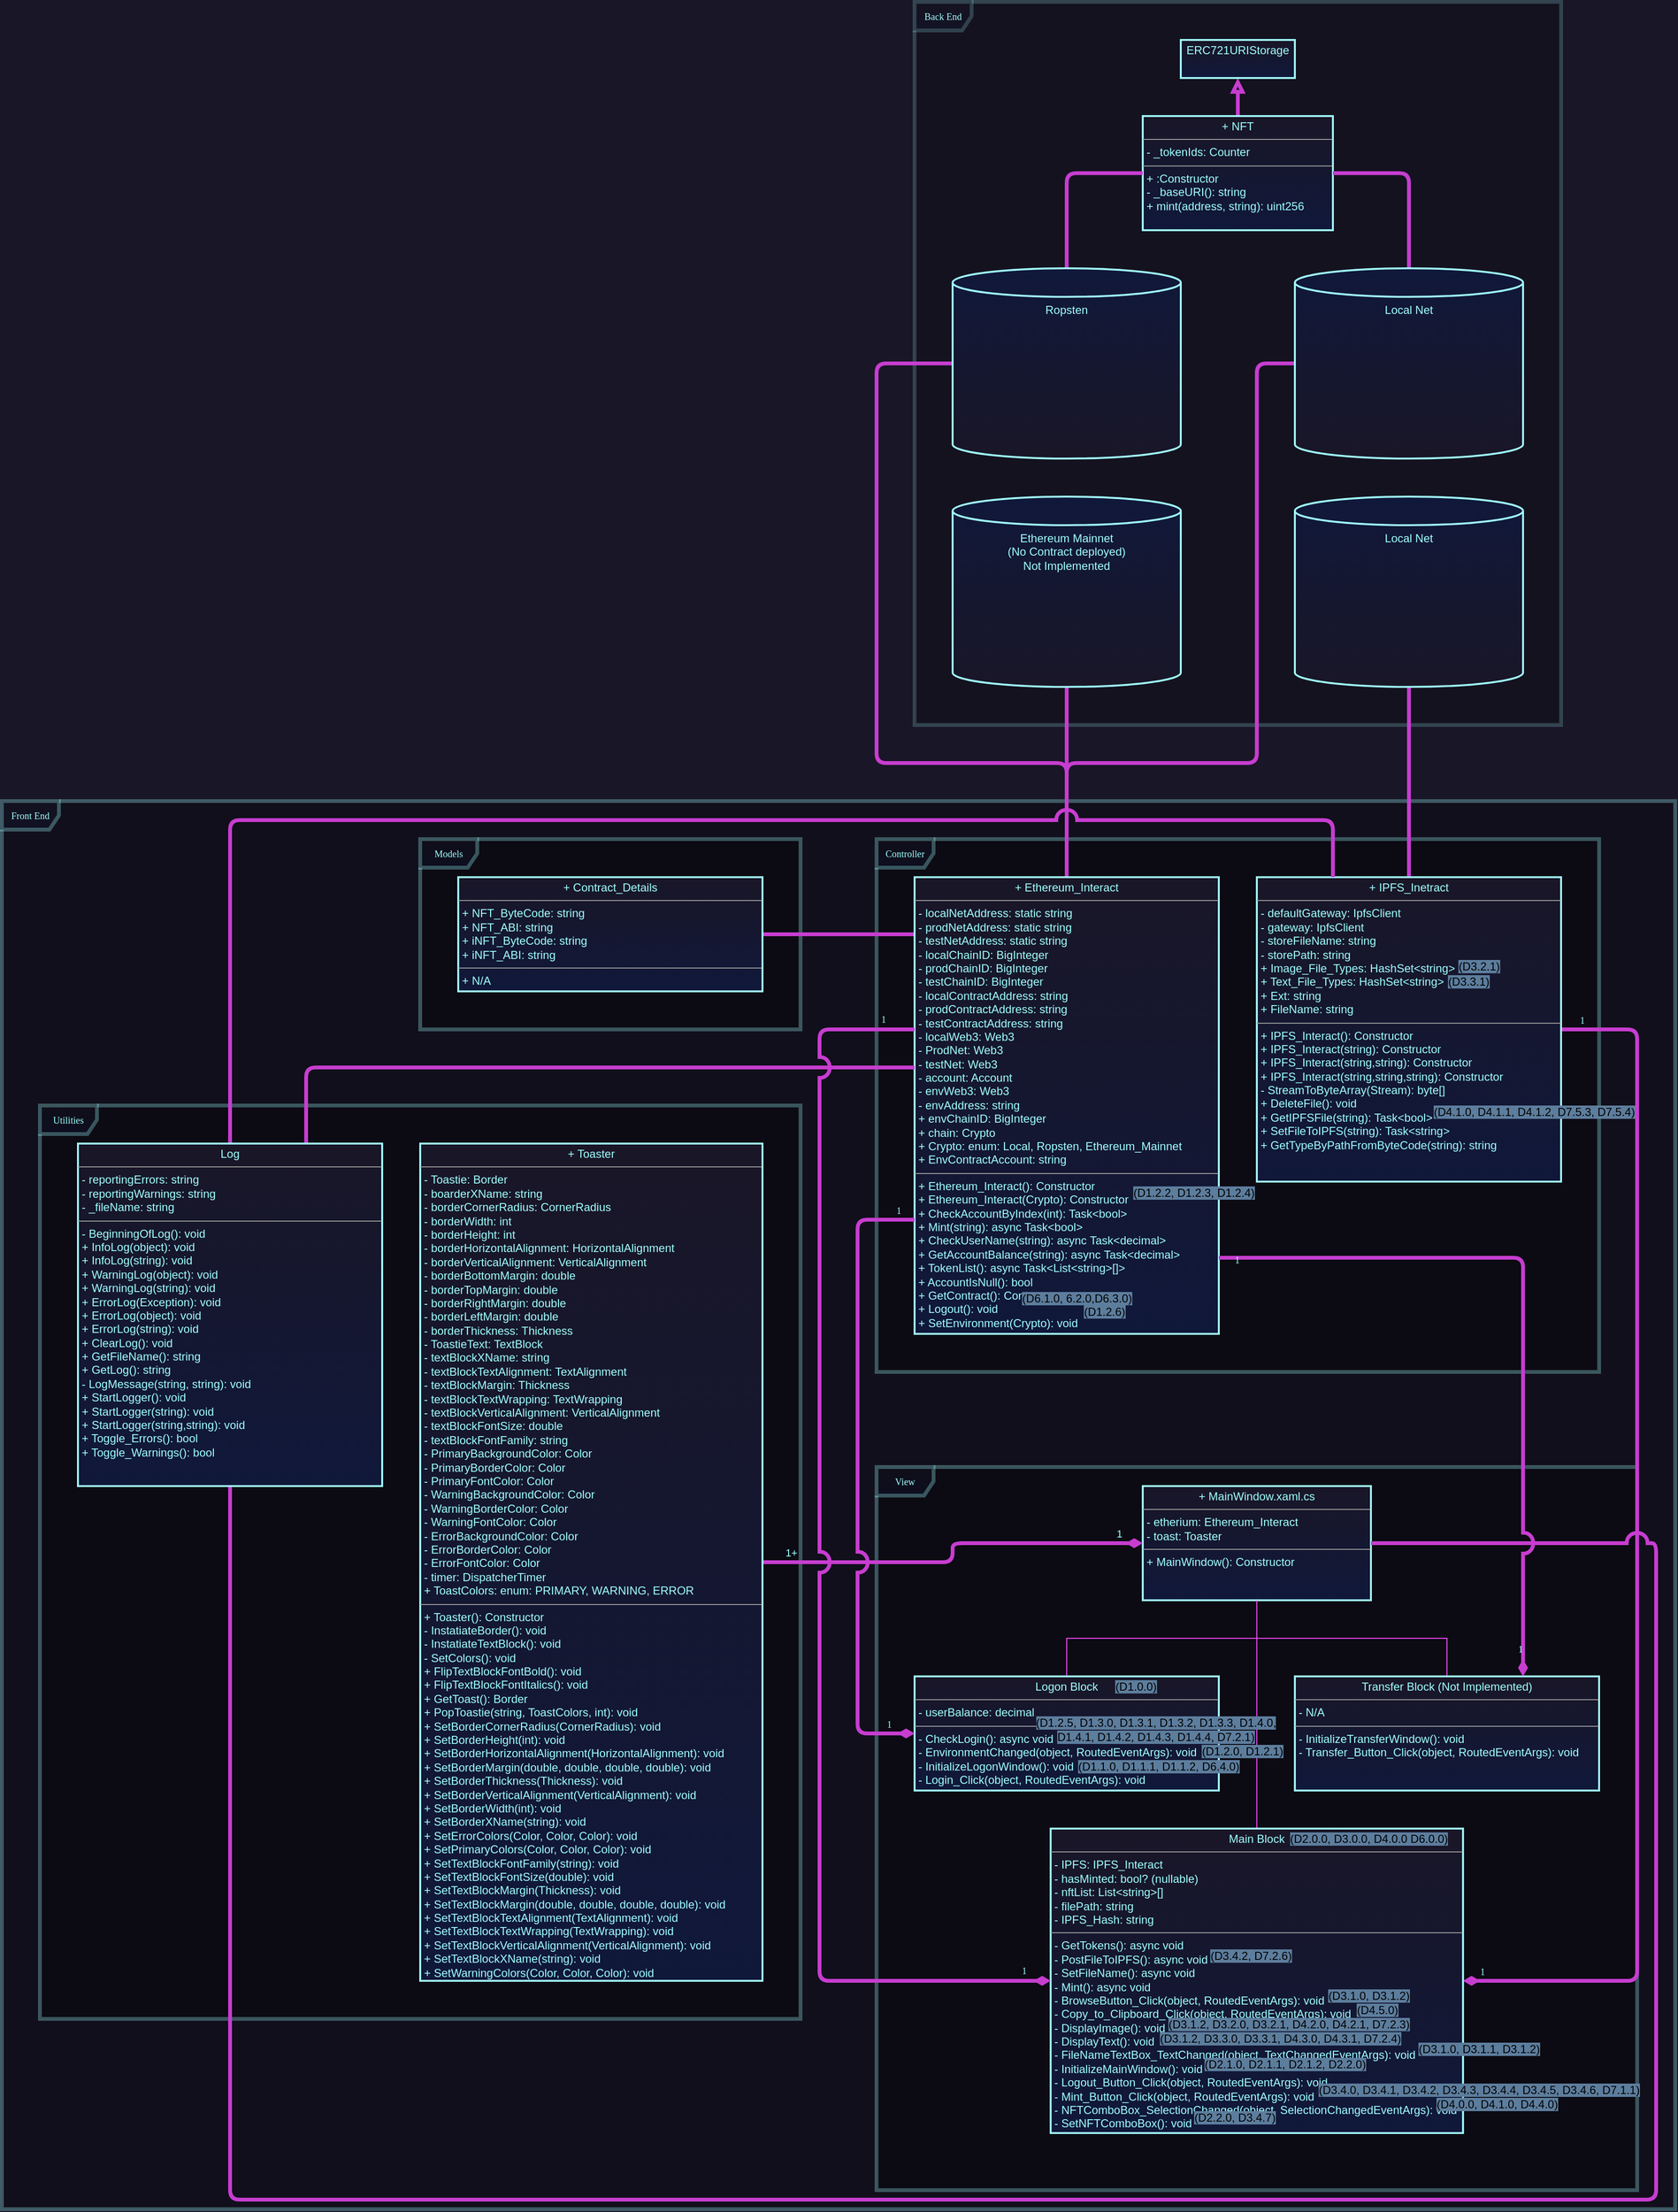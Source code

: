 <mxfile version="15.7.3" type="device"><diagram name="Page-1" id="c4acf3e9-155e-7222-9cf6-157b1a14988f"><mxGraphModel dx="2540" dy="438" grid="1" gridSize="10" guides="1" tooltips="1" connect="1" arrows="1" fold="1" page="1" pageScale="1" pageWidth="1900" pageHeight="2400" background="#191627" math="0" shadow="0"><root><mxCell id="0"/><mxCell id="1" parent="0"/><mxCell id="5egPDgOSKaD1xtSZpJoG-1" value="Front End&lt;span style=&quot;color: rgba(0 , 0 , 0 , 0) ; font-family: monospace ; font-size: 0px&quot;&gt;%3CmxGraphModel%3E%3Croot%3E%3CmxCell%20id%3D%220%22%2F%3E%3CmxCell%20id%3D%221%22%20parent%3D%220%22%2F%3E%3CmxCell%20id%3D%222%22%20value%3D%22UI%22%20style%3D%22shape%3DumlFrame%3BwhiteSpace%3Dwrap%3Bhtml%3D1%3Brounded%3D0%3Bshadow%3D0%3Bcomic%3D0%3BlabelBackgroundColor%3Dnone%3BstrokeWidth%3D1%3BfontFamily%3DVerdana%3BfontSize%3D10%3Balign%3Dcenter%3BgradientDirection%3Dnorth%3BfillColor%3D%2310183a%3BgradientColor%3D%23191627%3BfontColor%3D%23A0FFFF%3BstrokeColor%3D%23A0FFFF%3B%22%20vertex%3D%221%22%20parent%3D%221%22%3E%3CmxGeometry%20width%3D%22800%22%20height%3D%22760%22%20as%3D%22geometry%22%2F%3E%3C%2FmxCell%3E%3C%2Froot%3E%3C%2FmxGraphModel%3E&lt;/span&gt;" style="shape=umlFrame;whiteSpace=wrap;html=1;rounded=0;shadow=0;comic=0;labelBackgroundColor=none;strokeWidth=4;fontFamily=Verdana;fontSize=10;align=center;gradientDirection=north;fillColor=#10183a;gradientColor=#191627;fontColor=#A0FFFF;strokeColor=#A0FFFF;swimlaneFillColor=#000000;opacity=30;" parent="1" vertex="1"><mxGeometry x="-1840" y="880" width="1760" height="1480" as="geometry"/></mxCell><mxCell id="5egPDgOSKaD1xtSZpJoG-5" value="Models" style="shape=umlFrame;whiteSpace=wrap;html=1;rounded=0;shadow=0;comic=0;labelBackgroundColor=none;strokeWidth=4;fontFamily=Verdana;fontSize=10;align=center;gradientDirection=north;fillColor=#10183a;gradientColor=#191627;fontColor=#A0FFFF;strokeColor=#A0FFFF;swimlaneFillColor=#000000;opacity=30;" parent="1" vertex="1"><mxGeometry x="-1400" y="920" width="400" height="200" as="geometry"/></mxCell><mxCell id="5egPDgOSKaD1xtSZpJoG-8" value="Back End" style="shape=umlFrame;whiteSpace=wrap;html=1;rounded=0;shadow=0;comic=0;labelBackgroundColor=none;strokeWidth=4;fontFamily=Verdana;fontSize=10;align=center;gradientDirection=north;fillColor=#10183a;gradientColor=#191627;fontColor=#A0FFFF;strokeColor=#A0FFFF;swimlaneFillColor=#000000;opacity=20;" parent="1" vertex="1"><mxGeometry x="-879.99" y="40" width="680" height="760" as="geometry"/></mxCell><mxCell id="5egPDgOSKaD1xtSZpJoG-2" value="Utilities" style="shape=umlFrame;whiteSpace=wrap;html=1;rounded=0;shadow=0;comic=0;labelBackgroundColor=none;strokeWidth=4;fontFamily=Verdana;fontSize=10;align=center;gradientDirection=north;fillColor=#10183a;gradientColor=#191627;fontColor=#A0FFFF;strokeColor=#A0FFFF;swimlaneFillColor=#000000;opacity=30;" parent="1" vertex="1"><mxGeometry x="-1800" y="1200" width="800" height="960" as="geometry"/></mxCell><mxCell id="5egPDgOSKaD1xtSZpJoG-3" value="Controller" style="shape=umlFrame;whiteSpace=wrap;html=1;rounded=0;shadow=0;comic=0;labelBackgroundColor=none;strokeWidth=4;fontFamily=Verdana;fontSize=10;align=center;gradientDirection=north;fillColor=#10183a;gradientColor=#191627;fontColor=#A0FFFF;strokeColor=#A0FFFF;opacity=30;swimlaneFillColor=#000000;" parent="1" vertex="1"><mxGeometry x="-919.99" y="920" width="759.99" height="560" as="geometry"/></mxCell><mxCell id="17acba5748e5396b-1" value="View" style="shape=umlFrame;whiteSpace=wrap;html=1;rounded=0;shadow=0;comic=0;labelBackgroundColor=none;strokeWidth=4;fontFamily=Verdana;fontSize=10;align=center;gradientDirection=north;fillColor=#10183a;gradientColor=#191627;fontColor=#A0FFFF;strokeColor=#A0FFFF;swimlaneFillColor=#000000;opacity=30;" parent="1" vertex="1"><mxGeometry x="-920" y="1580" width="800" height="760" as="geometry"/></mxCell><mxCell id="vpSH4mZ2LDiEvva17PQO-2" value="" style="edgeStyle=orthogonalEdgeStyle;rounded=0;orthogonalLoop=1;jettySize=auto;html=1;fontColor=#A0FFFF;strokeColor=#f44bff;endArrow=none;endFill=0;" parent="1" source="5d2195bd80daf111-18" target="vpSH4mZ2LDiEvva17PQO-1" edge="1"><mxGeometry relative="1" as="geometry"/></mxCell><mxCell id="5d2195bd80daf111-18" value="&lt;p style=&quot;margin: 0px ; margin-top: 4px ; text-align: center&quot;&gt;+ MainWindow.xaml.cs&lt;br&gt;&lt;/p&gt;&lt;hr size=&quot;1&quot;&gt;&lt;p style=&quot;margin: 0px ; margin-left: 4px&quot;&gt;- etherium: Ethereum_Interact&lt;br&gt;&lt;/p&gt;&lt;p style=&quot;margin: 0px ; margin-left: 4px&quot;&gt;- toast: Toaster&lt;br&gt;&lt;/p&gt;&lt;hr size=&quot;1&quot;&gt;&lt;p style=&quot;margin: 0px ; margin-left: 4px&quot;&gt;+ MainWindow(): Constructor&lt;/p&gt;" style="verticalAlign=top;align=left;overflow=fill;fontSize=12;fontFamily=Helvetica;html=1;rounded=0;shadow=0;comic=0;labelBackgroundColor=none;strokeWidth=2;gradientDirection=north;fillColor=#10183a;gradientColor=#191627;fontColor=#A0FFFF;strokeColor=#A0FFFF;" parent="1" vertex="1"><mxGeometry x="-640" y="1600" width="240" height="120" as="geometry"/></mxCell><mxCell id="vpSH4mZ2LDiEvva17PQO-1" value="&lt;p style=&quot;margin: 0px ; margin-top: 4px ; text-align: center&quot;&gt;Logon Block&lt;/p&gt;&lt;hr size=&quot;1&quot;&gt;&lt;p style=&quot;margin: 0px ; margin-left: 4px&quot;&gt;- userBalance: decimal&lt;/p&gt;&lt;hr size=&quot;1&quot;&gt;&lt;p style=&quot;margin: 0px ; margin-left: 4px&quot;&gt;&lt;span&gt;- CheckLogin(): async void&lt;/span&gt;&lt;br&gt;&lt;/p&gt;&lt;p style=&quot;margin: 0px ; margin-left: 4px&quot;&gt;- EnvironmentChanged(object, RoutedEventArgs): void&lt;/p&gt;&lt;p style=&quot;margin: 0px 0px 0px 4px&quot;&gt;- InitializeLogonWindow(): void&lt;/p&gt;&lt;p style=&quot;margin: 0px 0px 0px 4px&quot;&gt;- Login_Click(object, RoutedEventArgs): void&lt;/p&gt;" style="verticalAlign=top;align=left;overflow=fill;fontSize=12;fontFamily=Helvetica;html=1;rounded=0;shadow=0;comic=0;labelBackgroundColor=none;strokeWidth=2;gradientDirection=north;fillColor=#10183a;gradientColor=#191627;fontColor=#A0FFFF;strokeColor=#A0FFFF;" parent="1" vertex="1"><mxGeometry x="-880" y="1800" width="320" height="120" as="geometry"/></mxCell><mxCell id="vpSH4mZ2LDiEvva17PQO-6" style="edgeStyle=orthogonalEdgeStyle;rounded=0;orthogonalLoop=1;jettySize=auto;html=1;fontColor=#A0FFFF;strokeColor=#f44bff;endArrow=none;endFill=0;" parent="1" source="5d2195bd80daf111-18" target="vpSH4mZ2LDiEvva17PQO-4" edge="1"><mxGeometry relative="1" as="geometry"/></mxCell><mxCell id="5egPDgOSKaD1xtSZpJoG-22" style="edgeStyle=orthogonalEdgeStyle;comic=0;sketch=0;jumpStyle=arc;jumpSize=16;orthogonalLoop=1;jettySize=auto;html=1;shadow=0;labelBackgroundColor=none;fontColor=#A0FFFF;endArrow=diamondThin;endFill=1;strokeColor=#C73DD0;strokeWidth=4;" parent="1" source="vpSH4mZ2LDiEvva17PQO-11" target="vpSH4mZ2LDiEvva17PQO-4" edge="1"><mxGeometry relative="1" as="geometry"><mxPoint x="-50" y="1120" as="sourcePoint"/><Array as="points"><mxPoint x="-120" y="1120"/><mxPoint x="-120" y="2120"/></Array></mxGeometry></mxCell><mxCell id="5egPDgOSKaD1xtSZpJoG-23" value="1" style="edgeLabel;html=1;align=center;verticalAlign=middle;resizable=0;points=[];fontSize=10;fontFamily=Verdana;fontColor=#A0FFFF;labelBackgroundColor=none;" parent="5egPDgOSKaD1xtSZpJoG-22" vertex="1" connectable="0"><mxGeometry x="-0.966" relative="1" as="geometry"><mxPoint y="-10" as="offset"/></mxGeometry></mxCell><mxCell id="5egPDgOSKaD1xtSZpJoG-24" value="1" style="edgeLabel;html=1;align=center;verticalAlign=middle;resizable=0;points=[];fontSize=10;fontFamily=Verdana;fontColor=#A0FFFF;labelBackgroundColor=none;" parent="5egPDgOSKaD1xtSZpJoG-22" vertex="1" connectable="0"><mxGeometry x="0.981" y="-1" relative="1" as="geometry"><mxPoint x="8" y="-9" as="offset"/></mxGeometry></mxCell><mxCell id="vpSH4mZ2LDiEvva17PQO-4" value="&lt;p style=&quot;margin: 0px ; margin-top: 4px ; text-align: center&quot;&gt;Main Block&lt;/p&gt;&lt;hr size=&quot;1&quot;&gt;&lt;p style=&quot;margin: 0px ; margin-left: 4px&quot;&gt;- IPFS: IPFS_Interact&lt;/p&gt;&lt;p style=&quot;margin: 0px ; margin-left: 4px&quot;&gt;- hasMinted: bool? (nullable)&lt;/p&gt;&lt;p style=&quot;margin: 0px ; margin-left: 4px&quot;&gt;- nftList: List&amp;lt;string&amp;gt;[]&lt;/p&gt;&lt;p style=&quot;margin: 0px ; margin-left: 4px&quot;&gt;- filePath: string&lt;br&gt;&lt;/p&gt;&lt;p style=&quot;margin: 0px ; margin-left: 4px&quot;&gt;- IPFS_Hash: string&lt;/p&gt;&lt;hr size=&quot;1&quot;&gt;&lt;p style=&quot;margin: 0px ; margin-left: 4px&quot;&gt;- GetTokens(): async void&lt;span&gt;&lt;br&gt;&lt;/span&gt;&lt;/p&gt;&lt;p style=&quot;margin: 0px ; margin-left: 4px&quot;&gt;- PostFileToIPFS(): async void&lt;/p&gt;&lt;p style=&quot;margin: 0px ; margin-left: 4px&quot;&gt;- SetFileName(): async void&lt;br&gt;&lt;/p&gt;&lt;p style=&quot;margin: 0px ; margin-left: 4px&quot;&gt;- Mint(): async void&lt;/p&gt;&lt;p style=&quot;margin: 0px ; margin-left: 4px&quot;&gt;&lt;span&gt;- BrowseButton_Click(object, RoutedEventArgs): void&lt;/span&gt;&lt;br&gt;&lt;/p&gt;&lt;p style=&quot;margin: 0px ; margin-left: 4px&quot;&gt;&lt;span&gt;- Copy_to_Clipboard_Click(object, RoutedEventArgs): void&lt;/span&gt;&lt;/p&gt;&lt;p style=&quot;margin: 0px 0px 0px 4px&quot;&gt;- DisplayImage(): void&lt;/p&gt;&lt;p style=&quot;margin: 0px 0px 0px 4px&quot;&gt;- DisplayText(): void&lt;/p&gt;&lt;p style=&quot;margin: 0px 0px 0px 4px&quot;&gt;- FileNameTextBox_TextChanged(object, TextChangedEventArgs): void&lt;/p&gt;&lt;p style=&quot;margin: 0px ; margin-left: 4px&quot;&gt;- InitializeMainWindow(): void&lt;/p&gt;&lt;p style=&quot;margin: 0px ; margin-left: 4px&quot;&gt;- Logout_Button_Click(object, RoutedEventArgs): void&lt;/p&gt;&lt;p style=&quot;margin: 0px ; margin-left: 4px&quot;&gt;- Mint_Button_Click(object, RoutedEventArgs): void&lt;/p&gt;&lt;p style=&quot;margin: 0px ; margin-left: 4px&quot;&gt;&lt;span&gt;- NFTComboBox_SelectionChanged(object,&amp;nbsp;SelectionChangedEventArgs): void&lt;/span&gt;&lt;br&gt;&lt;/p&gt;&lt;p style=&quot;margin: 0px ; margin-left: 4px&quot;&gt;- SetNFTComboBox(): void&lt;/p&gt;" style="verticalAlign=top;align=left;overflow=fill;fontSize=12;fontFamily=Helvetica;html=1;rounded=0;shadow=0;comic=0;labelBackgroundColor=none;strokeWidth=2;gradientDirection=north;fillColor=#10183a;gradientColor=#191627;fontColor=#A0FFFF;strokeColor=#A0FFFF;" parent="1" vertex="1"><mxGeometry x="-736.87" y="1960" width="433.75" height="320" as="geometry"/></mxCell><mxCell id="vpSH4mZ2LDiEvva17PQO-8" style="edgeStyle=orthogonalEdgeStyle;rounded=0;orthogonalLoop=1;jettySize=auto;html=1;fontColor=#A0FFFF;strokeColor=#f44bff;endArrow=none;endFill=0;" parent="1" source="5d2195bd80daf111-18" target="vpSH4mZ2LDiEvva17PQO-7" edge="1"><mxGeometry relative="1" as="geometry"/></mxCell><mxCell id="vpSH4mZ2LDiEvva17PQO-7" value="&lt;p style=&quot;margin: 0px ; margin-top: 4px ; text-align: center&quot;&gt;Transfer Block (Not Implemented)&lt;/p&gt;&lt;hr size=&quot;1&quot;&gt;&lt;p style=&quot;margin: 0px ; margin-left: 4px&quot;&gt;- N/A&lt;/p&gt;&lt;hr size=&quot;1&quot;&gt;&lt;p style=&quot;margin: 0px ; margin-left: 4px&quot;&gt;- InitializeTransferWindow(): void&lt;/p&gt;&lt;p style=&quot;margin: 0px ; margin-left: 4px&quot;&gt;- Transfer_Button_Click(object, RoutedEventArgs): void&lt;br&gt;&lt;/p&gt;" style="verticalAlign=top;align=left;overflow=fill;fontSize=12;fontFamily=Helvetica;html=1;rounded=0;shadow=0;comic=0;labelBackgroundColor=none;strokeWidth=2;gradientDirection=north;fillColor=#10183a;gradientColor=#191627;fontColor=#A0FFFF;strokeColor=#A0FFFF;" parent="1" vertex="1"><mxGeometry x="-480" y="1800" width="320" height="120" as="geometry"/></mxCell><mxCell id="5egPDgOSKaD1xtSZpJoG-27" style="edgeStyle=orthogonalEdgeStyle;comic=0;sketch=0;jumpStyle=arc;jumpSize=16;orthogonalLoop=1;jettySize=auto;html=1;shadow=0;labelBackgroundColor=none;fontColor=#A0FFFF;endArrow=none;endFill=0;strokeColor=#C73DD0;strokeWidth=4;" parent="1" source="vpSH4mZ2LDiEvva17PQO-9" target="vpSH4mZ2LDiEvva17PQO-10" edge="1"><mxGeometry relative="1" as="geometry"><Array as="points"><mxPoint x="-910" y="1020"/><mxPoint x="-910" y="1020"/></Array></mxGeometry></mxCell><mxCell id="vpSH4mZ2LDiEvva17PQO-9" value="&lt;p style=&quot;margin: 0px ; margin-top: 4px ; text-align: center&quot;&gt;+ Contract_Details&lt;/p&gt;&lt;hr size=&quot;1&quot;&gt;&lt;p style=&quot;margin: 0px ; margin-left: 4px&quot;&gt;+ NFT_ByteCode: string&lt;/p&gt;&lt;p style=&quot;margin: 0px ; margin-left: 4px&quot;&gt;+ NFT_ABI: string&lt;/p&gt;&lt;p style=&quot;margin: 0px ; margin-left: 4px&quot;&gt;+ iNFT_ByteCode: string&lt;/p&gt;&lt;p style=&quot;margin: 0px ; margin-left: 4px&quot;&gt;+ iNFT_ABI: string&lt;/p&gt;&lt;hr size=&quot;1&quot;&gt;&lt;p style=&quot;margin: 0px ; margin-left: 4px&quot;&gt;+ N/A&lt;/p&gt;" style="verticalAlign=top;align=left;overflow=fill;fontSize=12;fontFamily=Helvetica;html=1;rounded=0;shadow=0;comic=0;labelBackgroundColor=none;strokeWidth=2;gradientDirection=north;fillColor=#10183a;gradientColor=#191627;fontColor=#A0FFFF;strokeColor=#A0FFFF;" parent="1" vertex="1"><mxGeometry x="-1360" y="960" width="320" height="120" as="geometry"/></mxCell><mxCell id="5egPDgOSKaD1xtSZpJoG-28" style="edgeStyle=orthogonalEdgeStyle;comic=0;sketch=0;jumpStyle=arc;jumpSize=16;orthogonalLoop=1;jettySize=auto;html=1;shadow=0;labelBackgroundColor=none;fontColor=#A0FFFF;endArrow=none;endFill=0;strokeColor=#C73DD0;strokeWidth=4;" parent="1" source="vpSH4mZ2LDiEvva17PQO-10" target="5egPDgOSKaD1xtSZpJoG-6" edge="1"><mxGeometry relative="1" as="geometry"/></mxCell><mxCell id="5egPDgOSKaD1xtSZpJoG-29" style="edgeStyle=orthogonalEdgeStyle;comic=0;sketch=0;jumpStyle=arc;jumpSize=16;orthogonalLoop=1;jettySize=auto;html=1;shadow=0;labelBackgroundColor=none;fontColor=#A0FFFF;endArrow=none;endFill=0;strokeColor=#C73DD0;strokeWidth=4;" parent="1" source="vpSH4mZ2LDiEvva17PQO-10" target="5egPDgOSKaD1xtSZpJoG-37" edge="1"><mxGeometry relative="1" as="geometry"><mxPoint x="-839.99" y="420" as="targetPoint"/><Array as="points"><mxPoint x="-720" y="840"/><mxPoint x="-920" y="840"/><mxPoint x="-920" y="420"/></Array></mxGeometry></mxCell><mxCell id="5egPDgOSKaD1xtSZpJoG-30" style="edgeStyle=orthogonalEdgeStyle;comic=0;sketch=0;jumpStyle=arc;jumpSize=16;orthogonalLoop=1;jettySize=auto;html=1;shadow=0;labelBackgroundColor=none;fontColor=#A0FFFF;endArrow=none;endFill=0;strokeColor=#C73DD0;strokeWidth=4;" parent="1" source="vpSH4mZ2LDiEvva17PQO-10" target="5egPDgOSKaD1xtSZpJoG-38" edge="1"><mxGeometry relative="1" as="geometry"><mxPoint x="-479.99" y="420" as="targetPoint"/><Array as="points"><mxPoint x="-720" y="840"/><mxPoint x="-520" y="840"/><mxPoint x="-520" y="420"/></Array></mxGeometry></mxCell><mxCell id="vpSH4mZ2LDiEvva17PQO-10" value="&lt;p style=&quot;margin: 0px ; margin-top: 4px ; text-align: center&quot;&gt;+ Ethereum_Interact&lt;/p&gt;&lt;hr size=&quot;1&quot;&gt;&lt;p style=&quot;margin: 0px ; margin-left: 4px&quot;&gt;- localNetAddress: static string&lt;/p&gt;&lt;p style=&quot;margin: 0px ; margin-left: 4px&quot;&gt;- prodNetAddress: static string&lt;/p&gt;&lt;p style=&quot;margin: 0px ; margin-left: 4px&quot;&gt;- testNetAddress: static string&lt;/p&gt;&lt;p style=&quot;margin: 0px ; margin-left: 4px&quot;&gt;- localChainID: BigInteger&lt;/p&gt;&lt;p style=&quot;margin: 0px ; margin-left: 4px&quot;&gt;- prodChainID: BigInteger&lt;/p&gt;&lt;p style=&quot;margin: 0px ; margin-left: 4px&quot;&gt;- testChainID: BigInteger&lt;/p&gt;&lt;p style=&quot;margin: 0px ; margin-left: 4px&quot;&gt;- localContractAddress: string&lt;/p&gt;&lt;p style=&quot;margin: 0px ; margin-left: 4px&quot;&gt;- prodContractAddress: string&lt;/p&gt;&lt;p style=&quot;margin: 0px ; margin-left: 4px&quot;&gt;- testContractAddress: string&lt;/p&gt;&lt;p style=&quot;margin: 0px ; margin-left: 4px&quot;&gt;- localWeb3: Web3&lt;/p&gt;&lt;p style=&quot;margin: 0px ; margin-left: 4px&quot;&gt;- ProdNet: Web3&lt;/p&gt;&lt;p style=&quot;margin: 0px ; margin-left: 4px&quot;&gt;- testNet: Web3&lt;/p&gt;&lt;p style=&quot;margin: 0px ; margin-left: 4px&quot;&gt;- account: Account&lt;/p&gt;&lt;p style=&quot;margin: 0px ; margin-left: 4px&quot;&gt;- envWeb3: Web3&lt;/p&gt;&lt;p style=&quot;margin: 0px ; margin-left: 4px&quot;&gt;- envAddress: string&lt;/p&gt;&lt;p style=&quot;margin: 0px ; margin-left: 4px&quot;&gt;+ envChainID: BigInteger&lt;/p&gt;&lt;p style=&quot;margin: 0px ; margin-left: 4px&quot;&gt;+ chain: Crypto&lt;/p&gt;&lt;p style=&quot;margin: 0px ; margin-left: 4px&quot;&gt;+ Crypto: enum: Local, Ropsten, Ethereum_Mainnet&lt;/p&gt;&lt;p style=&quot;margin: 0px ; margin-left: 4px&quot;&gt;+ EnvContractAccount: string&lt;/p&gt;&lt;hr size=&quot;1&quot;&gt;&lt;p style=&quot;margin: 0px ; margin-left: 4px&quot;&gt;+ Ethereum_Interact(): Constructor&lt;/p&gt;&lt;p style=&quot;margin: 0px ; margin-left: 4px&quot;&gt;+ Ethereum_Interact(Crypto): Constructor&lt;/p&gt;&lt;p style=&quot;margin: 0px ; margin-left: 4px&quot;&gt;+ CheckAccountByIndex(int): Task&amp;lt;bool&amp;gt;&lt;/p&gt;&lt;p style=&quot;margin: 0px ; margin-left: 4px&quot;&gt;+ Mint(string): async Task&amp;lt;bool&amp;gt;&lt;/p&gt;&lt;p style=&quot;margin: 0px ; margin-left: 4px&quot;&gt;+ CheckUserName(string): async&amp;nbsp;Task&amp;lt;decimal&amp;gt;&lt;/p&gt;&lt;p style=&quot;margin: 0px ; margin-left: 4px&quot;&gt;+ GetAccountBalance(string): async&amp;nbsp;Task&amp;lt;decimal&amp;gt;&lt;/p&gt;&lt;p style=&quot;margin: 0px ; margin-left: 4px&quot;&gt;+ TokenList(): async&amp;nbsp;Task&amp;lt;List&amp;lt;string&amp;gt;[]&amp;gt;&lt;/p&gt;&lt;p style=&quot;margin: 0px ; margin-left: 4px&quot;&gt;+ AccountIsNull(): bool&lt;/p&gt;&lt;p style=&quot;margin: 0px ; margin-left: 4px&quot;&gt;+ GetContract(): Contract&lt;/p&gt;&lt;p style=&quot;margin: 0px ; margin-left: 4px&quot;&gt;+ Logout(): void&lt;/p&gt;&lt;p style=&quot;margin: 0px ; margin-left: 4px&quot;&gt;+ SetEnvironment(Crypto): void&lt;/p&gt;" style="verticalAlign=top;align=left;overflow=fill;fontSize=12;fontFamily=Helvetica;html=1;rounded=0;shadow=0;comic=0;labelBackgroundColor=none;strokeWidth=2;gradientDirection=north;fillColor=#10183a;gradientColor=#191627;fontColor=#A0FFFF;strokeColor=#A0FFFF;" parent="1" vertex="1"><mxGeometry x="-880" y="960" width="320" height="480" as="geometry"/></mxCell><mxCell id="5egPDgOSKaD1xtSZpJoG-42" style="edgeStyle=orthogonalEdgeStyle;comic=0;sketch=0;jumpStyle=arc;jumpSize=16;orthogonalLoop=1;jettySize=auto;html=1;shadow=0;labelBackgroundColor=none;fontColor=none;endArrow=none;endFill=0;strokeColor=#C73DD0;strokeWidth=4;" parent="1" source="vpSH4mZ2LDiEvva17PQO-11" target="5egPDgOSKaD1xtSZpJoG-41" edge="1"><mxGeometry relative="1" as="geometry"/></mxCell><mxCell id="vpSH4mZ2LDiEvva17PQO-11" value="&lt;p style=&quot;margin: 0px ; margin-top: 4px ; text-align: center&quot;&gt;+ IPFS_Inetract&lt;/p&gt;&lt;hr size=&quot;1&quot;&gt;&lt;p style=&quot;margin: 0px ; margin-left: 4px&quot;&gt;- defaultGateway: IpfsClient&lt;/p&gt;&lt;p style=&quot;margin: 0px ; margin-left: 4px&quot;&gt;- gateway: IpfsClient&lt;/p&gt;&lt;p style=&quot;margin: 0px ; margin-left: 4px&quot;&gt;- storeFileName: string&lt;/p&gt;&lt;p style=&quot;margin: 0px ; margin-left: 4px&quot;&gt;- storePath: string&lt;/p&gt;&lt;p style=&quot;margin: 0px ; margin-left: 4px&quot;&gt;+ Image_File_Types: HashSet&amp;lt;string&amp;gt;&lt;/p&gt;&lt;p style=&quot;margin: 0px ; margin-left: 4px&quot;&gt;+ Text_File_Types: HashSet&amp;lt;string&amp;gt;&lt;/p&gt;&lt;p style=&quot;margin: 0px ; margin-left: 4px&quot;&gt;+ Ext: string&lt;/p&gt;&lt;p style=&quot;margin: 0px ; margin-left: 4px&quot;&gt;+ FileName: string&lt;/p&gt;&lt;hr size=&quot;1&quot;&gt;&lt;p style=&quot;margin: 0px ; margin-left: 4px&quot;&gt;+ IPFS_Interact():&amp;nbsp;Constructor&lt;/p&gt;&lt;p style=&quot;margin: 0px ; margin-left: 4px&quot;&gt;+ IPFS_Interact(string): Constructor&lt;/p&gt;&lt;p style=&quot;margin: 0px ; margin-left: 4px&quot;&gt;+ IPFS_Interact(string,string): Constructor&lt;/p&gt;&lt;p style=&quot;margin: 0px ; margin-left: 4px&quot;&gt;+ IPFS_Interact(string,string,string): Constructor&lt;/p&gt;&lt;p style=&quot;margin: 0px ; margin-left: 4px&quot;&gt;- StreamToByteArray(Stream): byte[]&lt;/p&gt;&lt;p style=&quot;margin: 0px ; margin-left: 4px&quot;&gt;+ DeleteFile(): void&lt;/p&gt;&lt;p style=&quot;margin: 0px ; margin-left: 4px&quot;&gt;+ GetIPFSFile(string): Task&amp;lt;bool&amp;gt;&lt;/p&gt;&lt;p style=&quot;margin: 0px ; margin-left: 4px&quot;&gt;+ SetFileToIPFS(string): Task&amp;lt;string&amp;gt;&lt;/p&gt;&lt;p style=&quot;margin: 0px ; margin-left: 4px&quot;&gt;+ GetTypeByPathFromByteCode(string): string&lt;/p&gt;" style="verticalAlign=top;align=left;overflow=fill;fontSize=12;fontFamily=Helvetica;html=1;rounded=0;shadow=0;comic=0;labelBackgroundColor=none;strokeWidth=2;gradientDirection=north;fillColor=#10183a;gradientColor=#191627;fontColor=#A0FFFF;strokeColor=#A0FFFF;" parent="1" vertex="1"><mxGeometry x="-520" y="960" width="320" height="320" as="geometry"/></mxCell><mxCell id="5egPDgOSKaD1xtSZpJoG-9" style="edgeStyle=orthogonalEdgeStyle;rounded=1;orthogonalLoop=1;jettySize=auto;html=1;fontColor=#A0FFFF;endArrow=diamondThin;endFill=1;strokeWidth=4;strokeColor=#C73DD0;comic=0;noJump=0;flowAnimation=0;ignoreEdge=0;backgroundOutline=0;metaEdit=0;jumpStyle=none;sketch=0;shadow=0;" parent="1" source="vpSH4mZ2LDiEvva17PQO-12" target="5d2195bd80daf111-18" edge="1"><mxGeometry relative="1" as="geometry"/></mxCell><mxCell id="5egPDgOSKaD1xtSZpJoG-10" value="1+" style="edgeLabel;html=1;align=center;verticalAlign=middle;resizable=0;points=[];fontColor=#A0FFFF;labelBackgroundColor=none;" parent="5egPDgOSKaD1xtSZpJoG-9" vertex="1" connectable="0"><mxGeometry x="-0.812" y="5" relative="1" as="geometry"><mxPoint x="-10" y="-5" as="offset"/></mxGeometry></mxCell><mxCell id="5egPDgOSKaD1xtSZpJoG-11" value="1" style="edgeLabel;html=1;align=center;verticalAlign=middle;resizable=0;points=[];fontColor=#A0FFFF;labelBackgroundColor=none;" parent="5egPDgOSKaD1xtSZpJoG-9" vertex="1" connectable="0"><mxGeometry x="0.879" y="-1" relative="1" as="geometry"><mxPoint y="-11" as="offset"/></mxGeometry></mxCell><mxCell id="vpSH4mZ2LDiEvva17PQO-12" value="&lt;p style=&quot;margin: 0px ; margin-top: 4px ; text-align: center&quot;&gt;+ Toaster&lt;/p&gt;&lt;hr size=&quot;1&quot;&gt;&lt;p style=&quot;margin: 0px ; margin-left: 4px&quot;&gt;- Toastie: Border&lt;/p&gt;&lt;p style=&quot;margin: 0px ; margin-left: 4px&quot;&gt;- boarderXName: string&lt;/p&gt;&lt;p style=&quot;margin: 0px ; margin-left: 4px&quot;&gt;- borderCornerRadius: CornerRadius&lt;/p&gt;&lt;p style=&quot;margin: 0px ; margin-left: 4px&quot;&gt;- borderWidth: int&lt;/p&gt;&lt;p style=&quot;margin: 0px ; margin-left: 4px&quot;&gt;- borderHeight: int&lt;/p&gt;&lt;p style=&quot;margin: 0px ; margin-left: 4px&quot;&gt;- borderHorizontalAlignment: HorizontalAlignment&lt;/p&gt;&lt;p style=&quot;margin: 0px ; margin-left: 4px&quot;&gt;- borderVerticalAlignment: VerticalAlignment&lt;/p&gt;&lt;p style=&quot;margin: 0px ; margin-left: 4px&quot;&gt;- borderBottomMargin: double&lt;/p&gt;&lt;p style=&quot;margin: 0px ; margin-left: 4px&quot;&gt;- borderTopMargin: double&lt;/p&gt;&lt;p style=&quot;margin: 0px ; margin-left: 4px&quot;&gt;- borderRightMargin: double&lt;/p&gt;&lt;p style=&quot;margin: 0px ; margin-left: 4px&quot;&gt;- borderLeftMargin: double&lt;/p&gt;&lt;p style=&quot;margin: 0px ; margin-left: 4px&quot;&gt;- borderThickness: Thickness&lt;/p&gt;&lt;p style=&quot;margin: 0px ; margin-left: 4px&quot;&gt;- ToastieText: TextBlock&lt;/p&gt;&lt;p style=&quot;margin: 0px ; margin-left: 4px&quot;&gt;- textBlockXName: string&lt;/p&gt;&lt;p style=&quot;margin: 0px ; margin-left: 4px&quot;&gt;- textBlockTextAlignment: TextAlignment&lt;/p&gt;&lt;p style=&quot;margin: 0px ; margin-left: 4px&quot;&gt;- textBlockMargin: Thickness&lt;/p&gt;&lt;p style=&quot;margin: 0px ; margin-left: 4px&quot;&gt;- textBlockTextWrapping: TextWrapping&lt;/p&gt;&lt;p style=&quot;margin: 0px ; margin-left: 4px&quot;&gt;- textBlockVerticalAlignment: VerticalAlignment&lt;/p&gt;&lt;p style=&quot;margin: 0px ; margin-left: 4px&quot;&gt;- textBlockFontSize: double&lt;/p&gt;&lt;p style=&quot;margin: 0px ; margin-left: 4px&quot;&gt;- textBlockFontFamily: string&lt;/p&gt;&lt;p style=&quot;margin: 0px ; margin-left: 4px&quot;&gt;- PrimaryBackgroundColor: Color&lt;/p&gt;&lt;p style=&quot;margin: 0px ; margin-left: 4px&quot;&gt;- PrimaryBorderColor: Color&lt;/p&gt;&lt;p style=&quot;margin: 0px ; margin-left: 4px&quot;&gt;- PrimaryFontColor: Color&lt;/p&gt;&lt;p style=&quot;margin: 0px ; margin-left: 4px&quot;&gt;- WarningBackgroundColor: Color&lt;/p&gt;&lt;p style=&quot;margin: 0px ; margin-left: 4px&quot;&gt;- WarningBorderColor: Color&lt;/p&gt;&lt;p style=&quot;margin: 0px ; margin-left: 4px&quot;&gt;- WarningFontColor: Color&lt;/p&gt;&lt;p style=&quot;margin: 0px ; margin-left: 4px&quot;&gt;- ErrorBackgroundColor: Color&lt;/p&gt;&lt;p style=&quot;margin: 0px ; margin-left: 4px&quot;&gt;- ErrorBorderColor: Color&lt;/p&gt;&lt;p style=&quot;margin: 0px ; margin-left: 4px&quot;&gt;- ErrorFontColor: Color&lt;/p&gt;&lt;p style=&quot;margin: 0px ; margin-left: 4px&quot;&gt;- timer: DispatcherTimer&lt;/p&gt;&lt;p style=&quot;margin: 0px ; margin-left: 4px&quot;&gt;+ ToastColors: enum: PRIMARY, WARNING, ERROR&lt;/p&gt;&lt;hr size=&quot;1&quot;&gt;&lt;p style=&quot;margin: 0px ; margin-left: 4px&quot;&gt;+ Toaster(): Constructor&lt;/p&gt;&lt;p style=&quot;margin: 0px ; margin-left: 4px&quot;&gt;- InstatiateBorder(): void&lt;/p&gt;&lt;p style=&quot;margin: 0px ; margin-left: 4px&quot;&gt;- InstatiateTextBlock(): void&lt;/p&gt;&lt;p style=&quot;margin: 0px ; margin-left: 4px&quot;&gt;- SetColors(): void&lt;/p&gt;&lt;p style=&quot;margin: 0px ; margin-left: 4px&quot;&gt;+ FlipTextBlockFontBold(): void&lt;/p&gt;&lt;p style=&quot;margin: 0px ; margin-left: 4px&quot;&gt;+ FlipTextBlockFontItalics(): void&lt;/p&gt;&lt;p style=&quot;margin: 0px ; margin-left: 4px&quot;&gt;+ GetToast(): Border&lt;/p&gt;&lt;p style=&quot;margin: 0px ; margin-left: 4px&quot;&gt;+ PopToastie(string, ToastColors, int): void&lt;/p&gt;&lt;p style=&quot;margin: 0px ; margin-left: 4px&quot;&gt;+ SetBorderCornerRadius(CornerRadius): void&lt;/p&gt;&lt;p style=&quot;margin: 0px ; margin-left: 4px&quot;&gt;+ SetBorderHeight(int): void&lt;/p&gt;&lt;p style=&quot;margin: 0px ; margin-left: 4px&quot;&gt;+ SetBorderHorizontalAlignment(HorizontalAlignment): void&lt;/p&gt;&lt;p style=&quot;margin: 0px ; margin-left: 4px&quot;&gt;+ SetBorderMargin(double, double, double, double): void&lt;/p&gt;&lt;p style=&quot;margin: 0px ; margin-left: 4px&quot;&gt;+ SetBorderThickness(Thickness): void&lt;/p&gt;&lt;p style=&quot;margin: 0px ; margin-left: 4px&quot;&gt;+ SetBorderVerticalAlignment(VerticalAlignment): void&lt;/p&gt;&lt;p style=&quot;margin: 0px ; margin-left: 4px&quot;&gt;+ SetBorderWidth(int): void&lt;/p&gt;&lt;p style=&quot;margin: 0px ; margin-left: 4px&quot;&gt;+ SetBorderXName(string): void&lt;/p&gt;&lt;p style=&quot;margin: 0px ; margin-left: 4px&quot;&gt;+ SetErrorColors(Color, Color, Color): void&lt;/p&gt;&lt;p style=&quot;margin: 0px ; margin-left: 4px&quot;&gt;+ SetPrimaryColors(Color, Color, Color): void&lt;/p&gt;&lt;p style=&quot;margin: 0px ; margin-left: 4px&quot;&gt;+ SetTextBlockFontFamily(string): void&lt;/p&gt;&lt;p style=&quot;margin: 0px ; margin-left: 4px&quot;&gt;+ SetTextBlockFontSize(double): void&lt;/p&gt;&lt;p style=&quot;margin: 0px ; margin-left: 4px&quot;&gt;+ SetTextBlockMargin(Thickness): void&lt;/p&gt;&lt;p style=&quot;margin: 0px ; margin-left: 4px&quot;&gt;+ SetTextBlockMargin(double, double, double, double): void&lt;/p&gt;&lt;p style=&quot;margin: 0px ; margin-left: 4px&quot;&gt;+ SetTextBlockTextAlignment(TextAlignment): void&lt;/p&gt;&lt;p style=&quot;margin: 0px ; margin-left: 4px&quot;&gt;+ SetTextBlockTextWrapping(TextWrapping): void&lt;/p&gt;&lt;p style=&quot;margin: 0px ; margin-left: 4px&quot;&gt;+ SetTextBlockVerticalAlignment(VerticalAlignment): void&lt;/p&gt;&lt;p style=&quot;margin: 0px ; margin-left: 4px&quot;&gt;+ SetTextBlockXName(string): void&lt;/p&gt;&lt;p style=&quot;margin: 0px ; margin-left: 4px&quot;&gt;+ SetWarningColors(Color, Color, Color): void&lt;/p&gt;" style="verticalAlign=top;align=left;overflow=fill;fontSize=12;fontFamily=Helvetica;html=1;rounded=0;shadow=0;comic=0;labelBackgroundColor=none;strokeWidth=2;gradientDirection=north;fillColor=#10183a;gradientColor=#191627;fontColor=#A0FFFF;strokeColor=#A0FFFF;" parent="1" vertex="1"><mxGeometry x="-1400" y="1240" width="360" height="880" as="geometry"/></mxCell><mxCell id="5egPDgOSKaD1xtSZpJoG-44" style="edgeStyle=orthogonalEdgeStyle;comic=0;sketch=0;jumpStyle=arc;jumpSize=16;orthogonalLoop=1;jettySize=auto;html=1;shadow=0;labelBackgroundColor=none;fontColor=none;endArrow=none;endFill=0;strokeColor=#C73DD0;strokeWidth=4;" parent="1" source="vpSH4mZ2LDiEvva17PQO-13" target="5d2195bd80daf111-18" edge="1"><mxGeometry relative="1" as="geometry"><Array as="points"><mxPoint x="-1600" y="2350"/><mxPoint x="-100" y="2350"/><mxPoint x="-100" y="1660"/></Array></mxGeometry></mxCell><mxCell id="5egPDgOSKaD1xtSZpJoG-45" style="edgeStyle=orthogonalEdgeStyle;comic=0;sketch=0;jumpStyle=arc;jumpSize=16;orthogonalLoop=1;jettySize=auto;html=1;shadow=0;labelBackgroundColor=none;fontColor=none;endArrow=none;endFill=0;strokeColor=#C73DD0;strokeWidth=4;" parent="1" source="vpSH4mZ2LDiEvva17PQO-13" target="vpSH4mZ2LDiEvva17PQO-10" edge="1"><mxGeometry relative="1" as="geometry"><Array as="points"><mxPoint x="-1520" y="1160"/></Array></mxGeometry></mxCell><mxCell id="5egPDgOSKaD1xtSZpJoG-46" style="edgeStyle=orthogonalEdgeStyle;comic=0;sketch=0;jumpStyle=arc;jumpSize=16;orthogonalLoop=1;jettySize=auto;html=1;shadow=0;labelBackgroundColor=none;fontColor=none;endArrow=none;endFill=0;strokeColor=#C73DD0;strokeWidth=4;" parent="1" source="vpSH4mZ2LDiEvva17PQO-13" target="vpSH4mZ2LDiEvva17PQO-11" edge="1"><mxGeometry relative="1" as="geometry"><mxPoint x="-1510" y="700" as="targetPoint"/><Array as="points"><mxPoint x="-1600" y="900"/><mxPoint x="-440" y="900"/></Array></mxGeometry></mxCell><mxCell id="vpSH4mZ2LDiEvva17PQO-13" value="&lt;p style=&quot;margin: 0px ; margin-top: 4px ; text-align: center&quot;&gt;Log&lt;/p&gt;&lt;hr size=&quot;1&quot;&gt;&lt;p style=&quot;margin: 0px ; margin-left: 4px&quot;&gt;- reportingErrors: string&lt;/p&gt;&lt;p style=&quot;margin: 0px ; margin-left: 4px&quot;&gt;- reportingWarnings: string&lt;/p&gt;&lt;p style=&quot;margin: 0px ; margin-left: 4px&quot;&gt;- _fileName: string&lt;br&gt;&lt;/p&gt;&lt;hr size=&quot;1&quot;&gt;&lt;p style=&quot;margin: 0px ; margin-left: 4px&quot;&gt;- BeginningOfLog(): void&lt;/p&gt;&lt;p style=&quot;margin: 0px ; margin-left: 4px&quot;&gt;+&amp;nbsp;InfoLog(object): void&lt;/p&gt;&lt;p style=&quot;margin: 0px ; margin-left: 4px&quot;&gt;+ InfoLog(string): void&lt;/p&gt;&lt;p style=&quot;margin: 0px ; margin-left: 4px&quot;&gt;+ WarningLog(object): void&lt;/p&gt;&lt;p style=&quot;margin: 0px ; margin-left: 4px&quot;&gt;+ WarningLog(string): void&lt;/p&gt;&lt;p style=&quot;margin: 0px ; margin-left: 4px&quot;&gt;+ ErrorLog(Exception): void&lt;/p&gt;&lt;p style=&quot;margin: 0px ; margin-left: 4px&quot;&gt;+ ErrorLog(object): void&lt;/p&gt;&lt;p style=&quot;margin: 0px ; margin-left: 4px&quot;&gt;+ ErrorLog(string): void&lt;/p&gt;&lt;p style=&quot;margin: 0px ; margin-left: 4px&quot;&gt;+ ClearLog(): void&lt;/p&gt;&lt;p style=&quot;margin: 0px ; margin-left: 4px&quot;&gt;+ GetFileName(): string&lt;/p&gt;&lt;p style=&quot;margin: 0px ; margin-left: 4px&quot;&gt;+ GetLog(): string&lt;/p&gt;&lt;p style=&quot;margin: 0px ; margin-left: 4px&quot;&gt;- LogMessage(string, string): void&lt;/p&gt;&lt;p style=&quot;margin: 0px ; margin-left: 4px&quot;&gt;+ StartLogger(): void&lt;/p&gt;&lt;p style=&quot;margin: 0px ; margin-left: 4px&quot;&gt;+ StartLogger(string): void&lt;/p&gt;&lt;p style=&quot;margin: 0px ; margin-left: 4px&quot;&gt;+ StartLogger(string,string): void&lt;/p&gt;&lt;p style=&quot;margin: 0px ; margin-left: 4px&quot;&gt;+ Toggle_Errors(): bool&lt;/p&gt;&lt;p style=&quot;margin: 0px ; margin-left: 4px&quot;&gt;+ Toggle_Warnings(): bool&lt;/p&gt;" style="verticalAlign=top;align=left;overflow=fill;fontSize=12;fontFamily=Helvetica;html=1;rounded=0;shadow=0;comic=0;labelBackgroundColor=none;strokeWidth=2;gradientDirection=north;fillColor=#10183a;gradientColor=#191627;fontColor=#A0FFFF;strokeColor=#A0FFFF;" parent="1" vertex="1"><mxGeometry x="-1760" y="1240" width="320" height="360" as="geometry"/></mxCell><mxCell id="5egPDgOSKaD1xtSZpJoG-6" value="&lt;font color=&quot;#a0ffff&quot;&gt;Ethereum Mainnet&lt;br&gt;(No Contract deployed)&lt;br&gt;Not Implemented&lt;/font&gt;" style="shape=cylinder3;whiteSpace=wrap;html=1;boundedLbl=1;backgroundOutline=1;size=15;strokeWidth=2;strokeColor=#a0ffff;fillColor=#10183A;gradientColor=#191627;labelPosition=center;verticalLabelPosition=middle;align=center;verticalAlign=top;" parent="1" vertex="1"><mxGeometry x="-839.99" y="560" width="240" height="200" as="geometry"/></mxCell><mxCell id="5egPDgOSKaD1xtSZpJoG-12" style="edgeStyle=orthogonalEdgeStyle;rounded=1;comic=0;sketch=0;jumpStyle=arc;orthogonalLoop=1;jettySize=auto;html=1;shadow=0;labelBackgroundColor=none;fontColor=#A0FFFF;endArrow=diamondThin;endFill=1;strokeColor=#C73DD0;strokeWidth=4;jumpSize=16;" parent="1" source="vpSH4mZ2LDiEvva17PQO-10" target="vpSH4mZ2LDiEvva17PQO-1" edge="1"><mxGeometry relative="1" as="geometry"><Array as="points"><mxPoint x="-940" y="1320"/><mxPoint x="-940" y="1860"/></Array></mxGeometry></mxCell><mxCell id="5egPDgOSKaD1xtSZpJoG-14" value="1" style="edgeLabel;html=1;align=center;verticalAlign=middle;resizable=0;points=[];fontSize=10;fontFamily=Verdana;fontColor=#A0FFFF;labelBackgroundColor=none;" parent="5egPDgOSKaD1xtSZpJoG-12" vertex="1" connectable="0"><mxGeometry x="-0.957" y="-3" relative="1" as="geometry"><mxPoint x="-3" y="-7" as="offset"/></mxGeometry></mxCell><mxCell id="5egPDgOSKaD1xtSZpJoG-15" value="1" style="edgeLabel;html=1;align=center;verticalAlign=middle;resizable=0;points=[];fontSize=10;fontFamily=Verdana;fontColor=#A0FFFF;labelBackgroundColor=none;" parent="5egPDgOSKaD1xtSZpJoG-12" vertex="1" connectable="0"><mxGeometry x="0.957" y="3" relative="1" as="geometry"><mxPoint x="-13" y="-7" as="offset"/></mxGeometry></mxCell><mxCell id="5egPDgOSKaD1xtSZpJoG-16" style="edgeStyle=orthogonalEdgeStyle;comic=0;sketch=0;jumpStyle=arc;jumpSize=16;orthogonalLoop=1;jettySize=auto;html=1;shadow=0;labelBackgroundColor=none;fontColor=#A0FFFF;endArrow=diamondThin;endFill=1;strokeColor=#C73DD0;strokeWidth=4;" parent="1" source="vpSH4mZ2LDiEvva17PQO-10" target="vpSH4mZ2LDiEvva17PQO-4" edge="1"><mxGeometry relative="1" as="geometry"><Array as="points"><mxPoint x="-980" y="1120"/><mxPoint x="-980" y="2120"/></Array></mxGeometry></mxCell><mxCell id="5egPDgOSKaD1xtSZpJoG-17" value="1" style="edgeLabel;html=1;align=center;verticalAlign=middle;resizable=0;points=[];fontSize=10;fontFamily=Verdana;fontColor=#A0FFFF;labelBackgroundColor=none;" parent="5egPDgOSKaD1xtSZpJoG-16" vertex="1" connectable="0"><mxGeometry x="0.958" y="4" relative="1" as="geometry"><mxPoint y="-7" as="offset"/></mxGeometry></mxCell><mxCell id="5egPDgOSKaD1xtSZpJoG-18" value="1" style="edgeLabel;html=1;align=center;verticalAlign=middle;resizable=0;points=[];fontSize=10;fontFamily=Verdana;fontColor=#A0FFFF;labelBackgroundColor=none;" parent="5egPDgOSKaD1xtSZpJoG-16" vertex="1" connectable="0"><mxGeometry x="-0.951" y="-6" relative="1" as="geometry"><mxPoint y="-5" as="offset"/></mxGeometry></mxCell><mxCell id="5egPDgOSKaD1xtSZpJoG-19" style="edgeStyle=orthogonalEdgeStyle;comic=0;sketch=0;jumpStyle=arc;jumpSize=16;orthogonalLoop=1;jettySize=auto;html=1;shadow=0;labelBackgroundColor=none;fontColor=#A0FFFF;endArrow=diamondThin;endFill=1;strokeColor=#C73DD0;strokeWidth=4;" parent="1" source="vpSH4mZ2LDiEvva17PQO-10" target="vpSH4mZ2LDiEvva17PQO-7" edge="1"><mxGeometry relative="1" as="geometry"><Array as="points"><mxPoint x="-240" y="1360"/></Array></mxGeometry></mxCell><mxCell id="5egPDgOSKaD1xtSZpJoG-20" value="1" style="edgeLabel;html=1;align=center;verticalAlign=middle;resizable=0;points=[];fontSize=10;fontFamily=Verdana;fontColor=#A0FFFF;labelBackgroundColor=none;" parent="5egPDgOSKaD1xtSZpJoG-19" vertex="1" connectable="0"><mxGeometry x="0.941" y="-3" relative="1" as="geometry"><mxPoint y="-7" as="offset"/></mxGeometry></mxCell><mxCell id="5egPDgOSKaD1xtSZpJoG-21" value="1" style="edgeLabel;html=1;align=center;verticalAlign=middle;resizable=0;points=[];fontSize=10;fontFamily=Verdana;fontColor=#A0FFFF;labelBackgroundColor=none;" parent="5egPDgOSKaD1xtSZpJoG-19" vertex="1" connectable="0"><mxGeometry x="-0.971" y="-2" relative="1" as="geometry"><mxPoint x="8" as="offset"/></mxGeometry></mxCell><mxCell id="5egPDgOSKaD1xtSZpJoG-36" style="edgeStyle=orthogonalEdgeStyle;comic=0;sketch=0;jumpStyle=arc;jumpSize=16;orthogonalLoop=1;jettySize=auto;html=1;shadow=0;labelBackgroundColor=none;fontColor=none;endArrow=block;endFill=0;strokeColor=#C73DD0;strokeWidth=4;" parent="1" source="5egPDgOSKaD1xtSZpJoG-31" target="5egPDgOSKaD1xtSZpJoG-32" edge="1"><mxGeometry relative="1" as="geometry"><Array as="points"/></mxGeometry></mxCell><mxCell id="5egPDgOSKaD1xtSZpJoG-31" value="&lt;p style=&quot;margin: 0px ; margin-top: 4px ; text-align: center&quot;&gt;+ NFT&lt;br&gt;&lt;/p&gt;&lt;hr size=&quot;1&quot;&gt;&lt;p style=&quot;margin: 0px ; margin-left: 4px&quot;&gt;- _tokenIds: Counter&lt;/p&gt;&lt;hr size=&quot;1&quot;&gt;&lt;p style=&quot;margin: 0px ; margin-left: 4px&quot;&gt;+ :Constructor&lt;/p&gt;&lt;p style=&quot;margin: 0px ; margin-left: 4px&quot;&gt;- _baseURI(): string&lt;/p&gt;&lt;p style=&quot;margin: 0px ; margin-left: 4px&quot;&gt;+ mint(address, string): uint256&lt;/p&gt;&lt;p style=&quot;margin: 0px ; margin-left: 4px&quot;&gt;&lt;br&gt;&lt;/p&gt;&lt;p style=&quot;margin: 0px ; margin-left: 4px&quot;&gt;&lt;br&gt;&lt;/p&gt;" style="verticalAlign=top;align=left;overflow=fill;fontSize=12;fontFamily=Helvetica;html=1;rounded=0;shadow=0;comic=0;labelBackgroundColor=none;strokeWidth=2;gradientDirection=north;fillColor=#10183a;gradientColor=#191627;fontColor=#A0FFFF;strokeColor=#A0FFFF;" parent="1" vertex="1"><mxGeometry x="-640" y="160" width="200" height="120" as="geometry"/></mxCell><mxCell id="5egPDgOSKaD1xtSZpJoG-32" value="&lt;p style=&quot;margin: 0px ; margin-top: 4px ; text-align: center&quot;&gt;&lt;span&gt;ERC721URIStorage&lt;/span&gt;&lt;br&gt;&lt;/p&gt;" style="verticalAlign=middle;align=center;overflow=fill;fontSize=12;fontFamily=Helvetica;html=1;rounded=0;shadow=0;comic=0;labelBackgroundColor=none;strokeWidth=2;gradientDirection=north;fillColor=#10183a;gradientColor=#191627;fontColor=#A0FFFF;strokeColor=#A0FFFF;labelPosition=center;verticalLabelPosition=middle;horizontal=1;" parent="1" vertex="1"><mxGeometry x="-599.99" y="80" width="120" height="40" as="geometry"/></mxCell><mxCell id="5egPDgOSKaD1xtSZpJoG-40" style="edgeStyle=orthogonalEdgeStyle;comic=0;sketch=0;jumpStyle=arc;jumpSize=16;orthogonalLoop=1;jettySize=auto;html=1;shadow=0;labelBackgroundColor=none;fontColor=none;endArrow=none;endFill=0;strokeColor=#C73DD0;strokeWidth=4;" parent="1" source="5egPDgOSKaD1xtSZpJoG-37" target="5egPDgOSKaD1xtSZpJoG-31" edge="1"><mxGeometry relative="1" as="geometry"><Array as="points"><mxPoint x="-720" y="220"/></Array></mxGeometry></mxCell><mxCell id="5egPDgOSKaD1xtSZpJoG-37" value="&lt;font color=&quot;#a0ffff&quot;&gt;Ropsten&lt;/font&gt;" style="shape=cylinder3;whiteSpace=wrap;html=1;boundedLbl=1;backgroundOutline=1;size=15;strokeWidth=2;strokeColor=#a0ffff;fillColor=#10183A;gradientColor=#191627;labelPosition=center;verticalLabelPosition=middle;align=center;verticalAlign=top;" parent="1" vertex="1"><mxGeometry x="-840" y="320" width="240" height="200" as="geometry"/></mxCell><mxCell id="5egPDgOSKaD1xtSZpJoG-39" style="edgeStyle=orthogonalEdgeStyle;comic=0;sketch=0;jumpStyle=arc;jumpSize=16;orthogonalLoop=1;jettySize=auto;html=1;shadow=0;labelBackgroundColor=none;fontColor=none;endArrow=none;endFill=0;strokeColor=#C73DD0;strokeWidth=4;" parent="1" source="5egPDgOSKaD1xtSZpJoG-38" target="5egPDgOSKaD1xtSZpJoG-31" edge="1"><mxGeometry relative="1" as="geometry"><Array as="points"><mxPoint x="-360" y="220"/></Array></mxGeometry></mxCell><mxCell id="5egPDgOSKaD1xtSZpJoG-38" value="&lt;font color=&quot;#a0ffff&quot;&gt;Local Net&lt;/font&gt;" style="shape=cylinder3;whiteSpace=wrap;html=1;boundedLbl=1;backgroundOutline=1;size=15;strokeWidth=2;strokeColor=#a0ffff;fillColor=#10183A;gradientColor=#191627;labelPosition=center;verticalLabelPosition=middle;align=center;verticalAlign=top;" parent="1" vertex="1"><mxGeometry x="-479.99" y="320" width="240" height="200" as="geometry"/></mxCell><mxCell id="5egPDgOSKaD1xtSZpJoG-41" value="&lt;font color=&quot;#a0ffff&quot;&gt;Local Net&lt;/font&gt;" style="shape=cylinder3;whiteSpace=wrap;html=1;boundedLbl=1;backgroundOutline=1;size=15;strokeWidth=2;strokeColor=#a0ffff;fillColor=#10183A;gradientColor=#191627;labelPosition=center;verticalLabelPosition=middle;align=center;verticalAlign=top;" parent="1" vertex="1"><mxGeometry x="-480" y="560" width="240" height="200" as="geometry"/></mxCell><mxCell id="IylStv-v7hTH0WEGr2-K-2" value="&lt;span style=&quot;font-family: &amp;#34;helvetica&amp;#34; ; text-align: left ; background-color: rgb(93 , 125 , 157)&quot;&gt;&lt;font color=&quot;#000000&quot;&gt;(D1.1.0, D1.1.1, D1.1.2, D6.4.0)&lt;/font&gt;&lt;/span&gt;" style="text;html=1;strokeColor=none;fillColor=none;align=center;verticalAlign=bottom;whiteSpace=wrap;rounded=0;" vertex="1" parent="1"><mxGeometry x="-713" y="1884" width="180" height="20" as="geometry"/></mxCell><mxCell id="IylStv-v7hTH0WEGr2-K-3" value="&lt;font color=&quot;#000000&quot; style=&quot;background-color: rgb(93 , 125 , 157)&quot;&gt;(D1.0.0)&lt;/font&gt;" style="text;html=1;strokeColor=none;fillColor=none;align=center;verticalAlign=bottom;whiteSpace=wrap;rounded=0;" vertex="1" parent="1"><mxGeometry x="-737" y="1800" width="180" height="20" as="geometry"/></mxCell><mxCell id="IylStv-v7hTH0WEGr2-K-4" value="&lt;span style=&quot;font-family: &amp;#34;helvetica&amp;#34; ; text-align: left ; background-color: rgb(93 , 125 , 157)&quot;&gt;&lt;font color=&quot;#000000&quot;&gt;(D1.2.0, D1.2.1)&lt;/font&gt;&lt;/span&gt;" style="text;html=1;strokeColor=none;fillColor=none;align=center;verticalAlign=bottom;whiteSpace=wrap;rounded=0;" vertex="1" parent="1"><mxGeometry x="-624.99" y="1868" width="180" height="20" as="geometry"/></mxCell><mxCell id="IylStv-v7hTH0WEGr2-K-5" value="&lt;span style=&quot;font-family: &amp;#34;helvetica&amp;#34; ; text-align: left ; background-color: rgb(93 , 125 , 157)&quot;&gt;&lt;font color=&quot;#000000&quot;&gt;(D1.2.2, D1.2.3, D1.2.4)&lt;/font&gt;&lt;/span&gt;" style="text;html=1;strokeColor=none;fillColor=none;align=center;verticalAlign=bottom;whiteSpace=wrap;rounded=0;" vertex="1" parent="1"><mxGeometry x="-676" y="1281" width="180" height="20" as="geometry"/></mxCell><mxCell id="IylStv-v7hTH0WEGr2-K-6" value="&lt;span style=&quot;text-align: left ; background-color: rgb(93 , 125 , 157)&quot;&gt;&lt;font color=&quot;#000000&quot;&gt;&lt;font face=&quot;helvetica&quot;&gt;(D1.2.5, D1.3.0, D1.3.1, D1.3.2, D1.3.3, D1.4.0, D1.4.1, D1.4.2, D1.4.3, D1.4.4, D7.2.1)&lt;/font&gt;&lt;/font&gt;&lt;/span&gt;" style="text;html=1;strokeColor=none;fillColor=none;align=center;verticalAlign=bottom;whiteSpace=wrap;rounded=0;" vertex="1" parent="1"><mxGeometry x="-756" y="1843" width="260" height="30" as="geometry"/></mxCell><mxCell id="IylStv-v7hTH0WEGr2-K-7" value="&lt;font color=&quot;#000000&quot; style=&quot;background-color: rgb(93 , 125 , 157)&quot;&gt;(D1.2.6)&lt;/font&gt;" style="text;html=1;strokeColor=none;fillColor=none;align=center;verticalAlign=bottom;whiteSpace=wrap;rounded=0;" vertex="1" parent="1"><mxGeometry x="-705" y="1406" width="50" height="20" as="geometry"/></mxCell><mxCell id="IylStv-v7hTH0WEGr2-K-8" value="&lt;span style=&quot;font-family: &amp;#34;helvetica&amp;#34; ; text-align: left ; background-color: rgb(93 , 125 , 157)&quot;&gt;&lt;font color=&quot;#000000&quot;&gt;(D2.0.0, D3.0.0, D4.0.0 D6.0.0)&lt;/font&gt;&lt;/span&gt;" style="text;html=1;strokeColor=none;fillColor=none;align=center;verticalAlign=bottom;whiteSpace=wrap;rounded=0;" vertex="1" parent="1"><mxGeometry x="-492" y="1960" width="180" height="20" as="geometry"/></mxCell><mxCell id="IylStv-v7hTH0WEGr2-K-9" value="&lt;span style=&quot;font-family: &amp;#34;helvetica&amp;#34; ; text-align: left ; background-color: rgb(93 , 125 , 157)&quot;&gt;&lt;font color=&quot;#000000&quot;&gt;(D2.1.0, D2.1.1, D2.1.2, D2.2.0)&lt;/font&gt;&lt;/span&gt;" style="text;html=1;strokeColor=none;fillColor=none;align=center;verticalAlign=bottom;whiteSpace=wrap;rounded=0;" vertex="1" parent="1"><mxGeometry x="-580" y="2197" width="180" height="20" as="geometry"/></mxCell><mxCell id="IylStv-v7hTH0WEGr2-K-10" value="&lt;span style=&quot;text-align: left ; background-color: rgb(93 , 125 , 157)&quot;&gt;&lt;font color=&quot;#000000&quot;&gt;&lt;font face=&quot;helvetica&quot;&gt;(D2.2.0, D3.4.7)&lt;/font&gt;&lt;/font&gt;&lt;/span&gt;" style="text;html=1;strokeColor=none;fillColor=none;align=center;verticalAlign=bottom;whiteSpace=wrap;rounded=0;" vertex="1" parent="1"><mxGeometry x="-633" y="2253" width="180" height="20" as="geometry"/></mxCell><mxCell id="IylStv-v7hTH0WEGr2-K-11" value="&lt;span style=&quot;text-align: left ; background-color: rgb(93 , 125 , 157)&quot;&gt;&lt;font color=&quot;#000000&quot;&gt;&lt;font face=&quot;helvetica&quot;&gt;(D3.1.0, D3.1.2&lt;/font&gt;&lt;font face=&quot;helvetica&quot;&gt;)&lt;/font&gt;&lt;/font&gt;&lt;/span&gt;" style="text;html=1;strokeColor=none;fillColor=none;align=center;verticalAlign=bottom;whiteSpace=wrap;rounded=0;" vertex="1" parent="1"><mxGeometry x="-492" y="2125" width="180" height="20" as="geometry"/></mxCell><mxCell id="IylStv-v7hTH0WEGr2-K-12" value="&lt;span style=&quot;text-align: left ; background-color: rgb(93 , 125 , 157)&quot;&gt;&lt;font color=&quot;#000000&quot;&gt;&lt;font face=&quot;helvetica&quot;&gt;(D3.1.0, D3.1.1, D3.1.2&lt;/font&gt;&lt;font face=&quot;helvetica&quot;&gt;)&lt;/font&gt;&lt;/font&gt;&lt;/span&gt;" style="text;html=1;strokeColor=none;fillColor=none;align=center;verticalAlign=bottom;whiteSpace=wrap;rounded=0;" vertex="1" parent="1"><mxGeometry x="-376" y="2181" width="180" height="20" as="geometry"/></mxCell><mxCell id="IylStv-v7hTH0WEGr2-K-13" value="&lt;span style=&quot;text-align: left ; background-color: rgb(93 , 125 , 157)&quot;&gt;&lt;font color=&quot;#000000&quot;&gt;&lt;font face=&quot;helvetica&quot;&gt;(D3.1.2, D3.2.0, D3.2.1, D4.2.0, D4.2.1, D7.2.3&lt;/font&gt;&lt;font face=&quot;helvetica&quot;&gt;)&lt;/font&gt;&lt;/font&gt;&lt;/span&gt;" style="text;html=1;strokeColor=none;fillColor=none;align=center;verticalAlign=bottom;whiteSpace=wrap;rounded=0;" vertex="1" parent="1"><mxGeometry x="-616" y="2155" width="260" height="20" as="geometry"/></mxCell><mxCell id="IylStv-v7hTH0WEGr2-K-14" value="&lt;span style=&quot;text-align: left ; background-color: rgb(93 , 125 , 157)&quot;&gt;&lt;font color=&quot;#000000&quot;&gt;&lt;font face=&quot;helvetica&quot;&gt;(&lt;/font&gt;&lt;font face=&quot;helvetica&quot;&gt;D3.1.2, D3.3.0, D3.3.1, D4.3.0, D4.3.1, D7.2.4)&lt;/font&gt;&lt;/font&gt;&lt;/span&gt;" style="text;html=1;strokeColor=none;fillColor=none;align=center;verticalAlign=bottom;whiteSpace=wrap;rounded=0;" vertex="1" parent="1"><mxGeometry x="-624.99" y="2170" width="260" height="20" as="geometry"/></mxCell><mxCell id="IylStv-v7hTH0WEGr2-K-15" value="&lt;span style=&quot;text-align: left ; background-color: rgb(93 , 125 , 157)&quot;&gt;&lt;font color=&quot;#000000&quot;&gt;&lt;font face=&quot;helvetica&quot;&gt;(D3.2.1)&lt;/font&gt;&lt;/font&gt;&lt;/span&gt;" style="text;html=1;strokeColor=none;fillColor=none;align=center;verticalAlign=bottom;whiteSpace=wrap;rounded=0;" vertex="1" parent="1"><mxGeometry x="-376" y="1043" width="180" height="20" as="geometry"/></mxCell><mxCell id="IylStv-v7hTH0WEGr2-K-16" value="&lt;span style=&quot;text-align: left ; background-color: rgb(93 , 125 , 157)&quot;&gt;&lt;font color=&quot;#000000&quot;&gt;&lt;font face=&quot;helvetica&quot;&gt;(D3.3.1)&lt;/font&gt;&lt;/font&gt;&lt;/span&gt;" style="text;html=1;strokeColor=none;fillColor=none;align=center;verticalAlign=bottom;whiteSpace=wrap;rounded=0;" vertex="1" parent="1"><mxGeometry x="-387" y="1059" width="180" height="20" as="geometry"/></mxCell><mxCell id="IylStv-v7hTH0WEGr2-K-17" value="&lt;span style=&quot;text-align: left ; background-color: rgb(93 , 125 , 157)&quot;&gt;&lt;font color=&quot;#000000&quot;&gt;&lt;font face=&quot;helvetica&quot;&gt;(D3.4.0, D3.4.1, D3.4.2, D3.4.3, D3.4.4, D3.4.5, D3.4.6, D7.1.1&lt;/font&gt;&lt;font face=&quot;helvetica&quot;&gt;)&lt;/font&gt;&lt;/font&gt;&lt;/span&gt;" style="text;html=1;strokeColor=none;fillColor=none;align=center;verticalAlign=bottom;whiteSpace=wrap;rounded=0;" vertex="1" parent="1"><mxGeometry x="-461" y="2224" width="350" height="20" as="geometry"/></mxCell><mxCell id="IylStv-v7hTH0WEGr2-K-18" value="&lt;span style=&quot;text-align: left ; background-color: rgb(93 , 125 , 157)&quot;&gt;&lt;font color=&quot;#000000&quot;&gt;&lt;font face=&quot;helvetica&quot;&gt;(&lt;/font&gt;&lt;font face=&quot;helvetica&quot;&gt;D3.4.2, D7.2.6)&lt;/font&gt;&lt;/font&gt;&lt;/span&gt;" style="text;html=1;strokeColor=none;fillColor=none;align=center;verticalAlign=bottom;whiteSpace=wrap;rounded=0;" vertex="1" parent="1"><mxGeometry x="-616" y="2083" width="180" height="20" as="geometry"/></mxCell><mxCell id="IylStv-v7hTH0WEGr2-K-19" value="&lt;span style=&quot;text-align: left ; background-color: rgb(93 , 125 , 157)&quot;&gt;&lt;font color=&quot;#000000&quot;&gt;&lt;font face=&quot;helvetica&quot;&gt;(D4.1.0, D4.1.1, D4.1.2, D7.5.3, D7.5.4)&lt;/font&gt;&lt;/font&gt;&lt;/span&gt;" style="text;html=1;strokeColor=none;fillColor=none;align=center;verticalAlign=bottom;whiteSpace=wrap;rounded=0;" vertex="1" parent="1"><mxGeometry x="-336" y="1196" width="216" height="20" as="geometry"/></mxCell><mxCell id="IylStv-v7hTH0WEGr2-K-20" value="&lt;span style=&quot;text-align: left ; background-color: rgb(93 , 125 , 157)&quot;&gt;&lt;font color=&quot;#000000&quot;&gt;&lt;font face=&quot;helvetica&quot;&gt;(&lt;/font&gt;&lt;font face=&quot;helvetica&quot;&gt;D4.0.0, D4.1.0, D4.4.0)&lt;/font&gt;&lt;/font&gt;&lt;/span&gt;" style="text;html=1;strokeColor=none;fillColor=none;align=center;verticalAlign=bottom;whiteSpace=wrap;rounded=0;" vertex="1" parent="1"><mxGeometry x="-375" y="2239" width="216" height="20" as="geometry"/></mxCell><mxCell id="IylStv-v7hTH0WEGr2-K-21" value="&lt;div style=&quot;text-align: left&quot;&gt;&lt;font color=&quot;#000000&quot; face=&quot;helvetica&quot;&gt;&lt;span style=&quot;background-color: rgb(93 , 125 , 157)&quot;&gt;(D4.5.0)&lt;/span&gt;&lt;/font&gt;&lt;/div&gt;" style="text;html=1;strokeColor=none;fillColor=none;align=center;verticalAlign=bottom;whiteSpace=wrap;rounded=0;" vertex="1" parent="1"><mxGeometry x="-483" y="2140" width="180" height="20" as="geometry"/></mxCell><mxCell id="IylStv-v7hTH0WEGr2-K-22" value="&lt;span style=&quot;text-align: left ; background-color: rgb(93 , 125 , 157)&quot;&gt;&lt;font color=&quot;#000000&quot;&gt;&lt;font face=&quot;helvetica&quot;&gt;(D6.1.0, 6.2.0,D6.3.0&lt;/font&gt;&lt;font face=&quot;helvetica&quot;&gt;)&lt;/font&gt;&lt;/font&gt;&lt;/span&gt;" style="text;html=1;strokeColor=none;fillColor=none;align=center;verticalAlign=bottom;whiteSpace=wrap;rounded=0;" vertex="1" parent="1"><mxGeometry x="-799" y="1392" width="180" height="20" as="geometry"/></mxCell></root></mxGraphModel></diagram></mxfile>